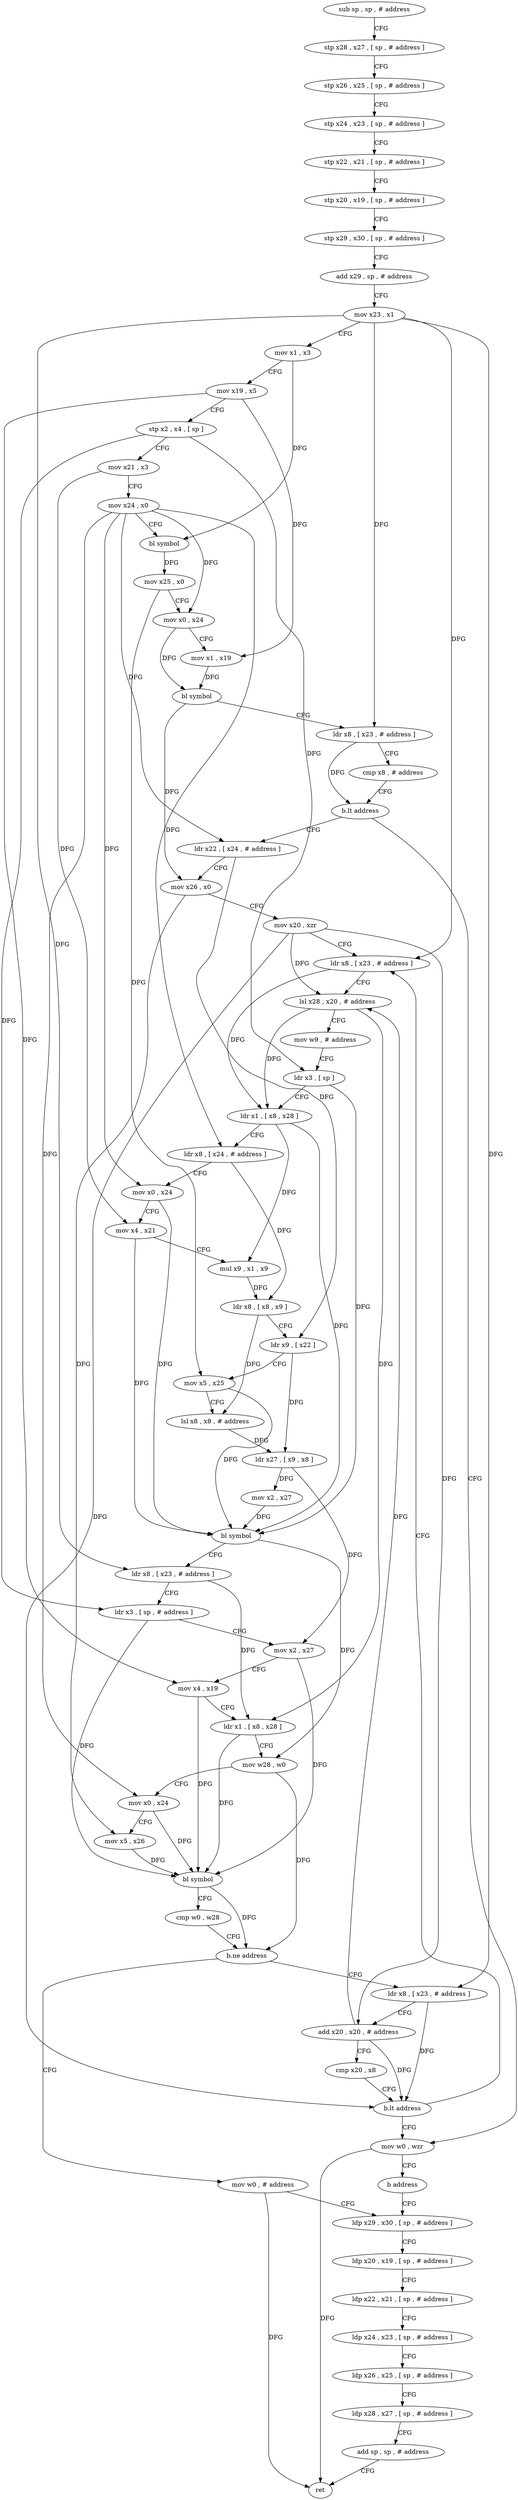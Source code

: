 digraph "func" {
"4262196" [label = "sub sp , sp , # address" ]
"4262200" [label = "stp x28 , x27 , [ sp , # address ]" ]
"4262204" [label = "stp x26 , x25 , [ sp , # address ]" ]
"4262208" [label = "stp x24 , x23 , [ sp , # address ]" ]
"4262212" [label = "stp x22 , x21 , [ sp , # address ]" ]
"4262216" [label = "stp x20 , x19 , [ sp , # address ]" ]
"4262220" [label = "stp x29 , x30 , [ sp , # address ]" ]
"4262224" [label = "add x29 , sp , # address" ]
"4262228" [label = "mov x23 , x1" ]
"4262232" [label = "mov x1 , x3" ]
"4262236" [label = "mov x19 , x5" ]
"4262240" [label = "stp x2 , x4 , [ sp ]" ]
"4262244" [label = "mov x21 , x3" ]
"4262248" [label = "mov x24 , x0" ]
"4262252" [label = "bl symbol" ]
"4262256" [label = "mov x25 , x0" ]
"4262260" [label = "mov x0 , x24" ]
"4262264" [label = "mov x1 , x19" ]
"4262268" [label = "bl symbol" ]
"4262272" [label = "ldr x8 , [ x23 , # address ]" ]
"4262276" [label = "cmp x8 , # address" ]
"4262280" [label = "b.lt address" ]
"4262420" [label = "mov w0 , wzr" ]
"4262284" [label = "ldr x22 , [ x24 , # address ]" ]
"4262424" [label = "b address" ]
"4262432" [label = "ldp x29 , x30 , [ sp , # address ]" ]
"4262288" [label = "mov x26 , x0" ]
"4262292" [label = "mov x20 , xzr" ]
"4262296" [label = "ldr x8 , [ x23 , # address ]" ]
"4262436" [label = "ldp x20 , x19 , [ sp , # address ]" ]
"4262440" [label = "ldp x22 , x21 , [ sp , # address ]" ]
"4262444" [label = "ldp x24 , x23 , [ sp , # address ]" ]
"4262448" [label = "ldp x26 , x25 , [ sp , # address ]" ]
"4262452" [label = "ldp x28 , x27 , [ sp , # address ]" ]
"4262456" [label = "add sp , sp , # address" ]
"4262460" [label = "ret" ]
"4262428" [label = "mov w0 , # address" ]
"4262404" [label = "ldr x8 , [ x23 , # address ]" ]
"4262408" [label = "add x20 , x20 , # address" ]
"4262412" [label = "cmp x20 , x8" ]
"4262416" [label = "b.lt address" ]
"4262300" [label = "lsl x28 , x20 , # address" ]
"4262304" [label = "mov w9 , # address" ]
"4262308" [label = "ldr x3 , [ sp ]" ]
"4262312" [label = "ldr x1 , [ x8 , x28 ]" ]
"4262316" [label = "ldr x8 , [ x24 , # address ]" ]
"4262320" [label = "mov x0 , x24" ]
"4262324" [label = "mov x4 , x21" ]
"4262328" [label = "mul x9 , x1 , x9" ]
"4262332" [label = "ldr x8 , [ x8 , x9 ]" ]
"4262336" [label = "ldr x9 , [ x22 ]" ]
"4262340" [label = "mov x5 , x25" ]
"4262344" [label = "lsl x8 , x8 , # address" ]
"4262348" [label = "ldr x27 , [ x9 , x8 ]" ]
"4262352" [label = "mov x2 , x27" ]
"4262356" [label = "bl symbol" ]
"4262360" [label = "ldr x8 , [ x23 , # address ]" ]
"4262364" [label = "ldr x3 , [ sp , # address ]" ]
"4262368" [label = "mov x2 , x27" ]
"4262372" [label = "mov x4 , x19" ]
"4262376" [label = "ldr x1 , [ x8 , x28 ]" ]
"4262380" [label = "mov w28 , w0" ]
"4262384" [label = "mov x0 , x24" ]
"4262388" [label = "mov x5 , x26" ]
"4262392" [label = "bl symbol" ]
"4262396" [label = "cmp w0 , w28" ]
"4262400" [label = "b.ne address" ]
"4262196" -> "4262200" [ label = "CFG" ]
"4262200" -> "4262204" [ label = "CFG" ]
"4262204" -> "4262208" [ label = "CFG" ]
"4262208" -> "4262212" [ label = "CFG" ]
"4262212" -> "4262216" [ label = "CFG" ]
"4262216" -> "4262220" [ label = "CFG" ]
"4262220" -> "4262224" [ label = "CFG" ]
"4262224" -> "4262228" [ label = "CFG" ]
"4262228" -> "4262232" [ label = "CFG" ]
"4262228" -> "4262272" [ label = "DFG" ]
"4262228" -> "4262296" [ label = "DFG" ]
"4262228" -> "4262360" [ label = "DFG" ]
"4262228" -> "4262404" [ label = "DFG" ]
"4262232" -> "4262236" [ label = "CFG" ]
"4262232" -> "4262252" [ label = "DFG" ]
"4262236" -> "4262240" [ label = "CFG" ]
"4262236" -> "4262264" [ label = "DFG" ]
"4262236" -> "4262372" [ label = "DFG" ]
"4262240" -> "4262244" [ label = "CFG" ]
"4262240" -> "4262308" [ label = "DFG" ]
"4262240" -> "4262364" [ label = "DFG" ]
"4262244" -> "4262248" [ label = "CFG" ]
"4262244" -> "4262324" [ label = "DFG" ]
"4262248" -> "4262252" [ label = "CFG" ]
"4262248" -> "4262260" [ label = "DFG" ]
"4262248" -> "4262284" [ label = "DFG" ]
"4262248" -> "4262316" [ label = "DFG" ]
"4262248" -> "4262320" [ label = "DFG" ]
"4262248" -> "4262384" [ label = "DFG" ]
"4262252" -> "4262256" [ label = "DFG" ]
"4262256" -> "4262260" [ label = "CFG" ]
"4262256" -> "4262340" [ label = "DFG" ]
"4262260" -> "4262264" [ label = "CFG" ]
"4262260" -> "4262268" [ label = "DFG" ]
"4262264" -> "4262268" [ label = "DFG" ]
"4262268" -> "4262272" [ label = "CFG" ]
"4262268" -> "4262288" [ label = "DFG" ]
"4262272" -> "4262276" [ label = "CFG" ]
"4262272" -> "4262280" [ label = "DFG" ]
"4262276" -> "4262280" [ label = "CFG" ]
"4262280" -> "4262420" [ label = "CFG" ]
"4262280" -> "4262284" [ label = "CFG" ]
"4262420" -> "4262424" [ label = "CFG" ]
"4262420" -> "4262460" [ label = "DFG" ]
"4262284" -> "4262288" [ label = "CFG" ]
"4262284" -> "4262336" [ label = "DFG" ]
"4262424" -> "4262432" [ label = "CFG" ]
"4262432" -> "4262436" [ label = "CFG" ]
"4262288" -> "4262292" [ label = "CFG" ]
"4262288" -> "4262388" [ label = "DFG" ]
"4262292" -> "4262296" [ label = "CFG" ]
"4262292" -> "4262300" [ label = "DFG" ]
"4262292" -> "4262408" [ label = "DFG" ]
"4262292" -> "4262416" [ label = "DFG" ]
"4262296" -> "4262300" [ label = "CFG" ]
"4262296" -> "4262312" [ label = "DFG" ]
"4262436" -> "4262440" [ label = "CFG" ]
"4262440" -> "4262444" [ label = "CFG" ]
"4262444" -> "4262448" [ label = "CFG" ]
"4262448" -> "4262452" [ label = "CFG" ]
"4262452" -> "4262456" [ label = "CFG" ]
"4262456" -> "4262460" [ label = "CFG" ]
"4262428" -> "4262432" [ label = "CFG" ]
"4262428" -> "4262460" [ label = "DFG" ]
"4262404" -> "4262408" [ label = "CFG" ]
"4262404" -> "4262416" [ label = "DFG" ]
"4262408" -> "4262412" [ label = "CFG" ]
"4262408" -> "4262300" [ label = "DFG" ]
"4262408" -> "4262416" [ label = "DFG" ]
"4262412" -> "4262416" [ label = "CFG" ]
"4262416" -> "4262296" [ label = "CFG" ]
"4262416" -> "4262420" [ label = "CFG" ]
"4262300" -> "4262304" [ label = "CFG" ]
"4262300" -> "4262312" [ label = "DFG" ]
"4262300" -> "4262376" [ label = "DFG" ]
"4262304" -> "4262308" [ label = "CFG" ]
"4262308" -> "4262312" [ label = "CFG" ]
"4262308" -> "4262356" [ label = "DFG" ]
"4262312" -> "4262316" [ label = "CFG" ]
"4262312" -> "4262328" [ label = "DFG" ]
"4262312" -> "4262356" [ label = "DFG" ]
"4262316" -> "4262320" [ label = "CFG" ]
"4262316" -> "4262332" [ label = "DFG" ]
"4262320" -> "4262324" [ label = "CFG" ]
"4262320" -> "4262356" [ label = "DFG" ]
"4262324" -> "4262328" [ label = "CFG" ]
"4262324" -> "4262356" [ label = "DFG" ]
"4262328" -> "4262332" [ label = "DFG" ]
"4262332" -> "4262336" [ label = "CFG" ]
"4262332" -> "4262344" [ label = "DFG" ]
"4262336" -> "4262340" [ label = "CFG" ]
"4262336" -> "4262348" [ label = "DFG" ]
"4262340" -> "4262344" [ label = "CFG" ]
"4262340" -> "4262356" [ label = "DFG" ]
"4262344" -> "4262348" [ label = "DFG" ]
"4262348" -> "4262352" [ label = "DFG" ]
"4262348" -> "4262368" [ label = "DFG" ]
"4262352" -> "4262356" [ label = "DFG" ]
"4262356" -> "4262360" [ label = "CFG" ]
"4262356" -> "4262380" [ label = "DFG" ]
"4262360" -> "4262364" [ label = "CFG" ]
"4262360" -> "4262376" [ label = "DFG" ]
"4262364" -> "4262368" [ label = "CFG" ]
"4262364" -> "4262392" [ label = "DFG" ]
"4262368" -> "4262372" [ label = "CFG" ]
"4262368" -> "4262392" [ label = "DFG" ]
"4262372" -> "4262376" [ label = "CFG" ]
"4262372" -> "4262392" [ label = "DFG" ]
"4262376" -> "4262380" [ label = "CFG" ]
"4262376" -> "4262392" [ label = "DFG" ]
"4262380" -> "4262384" [ label = "CFG" ]
"4262380" -> "4262400" [ label = "DFG" ]
"4262384" -> "4262388" [ label = "CFG" ]
"4262384" -> "4262392" [ label = "DFG" ]
"4262388" -> "4262392" [ label = "DFG" ]
"4262392" -> "4262396" [ label = "CFG" ]
"4262392" -> "4262400" [ label = "DFG" ]
"4262396" -> "4262400" [ label = "CFG" ]
"4262400" -> "4262428" [ label = "CFG" ]
"4262400" -> "4262404" [ label = "CFG" ]
}
